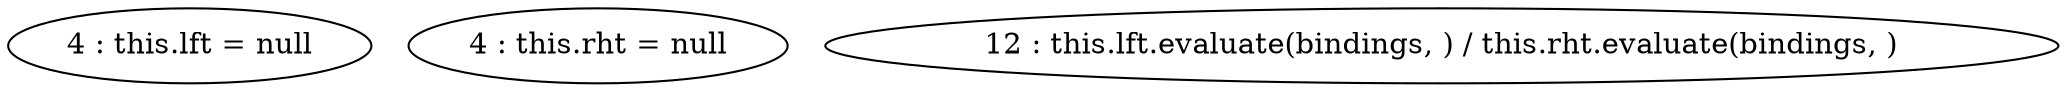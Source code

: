 digraph G {
"4 : this.lft = null"
"4 : this.rht = null"
"12 : this.lft.evaluate(bindings, ) / this.rht.evaluate(bindings, )"
}